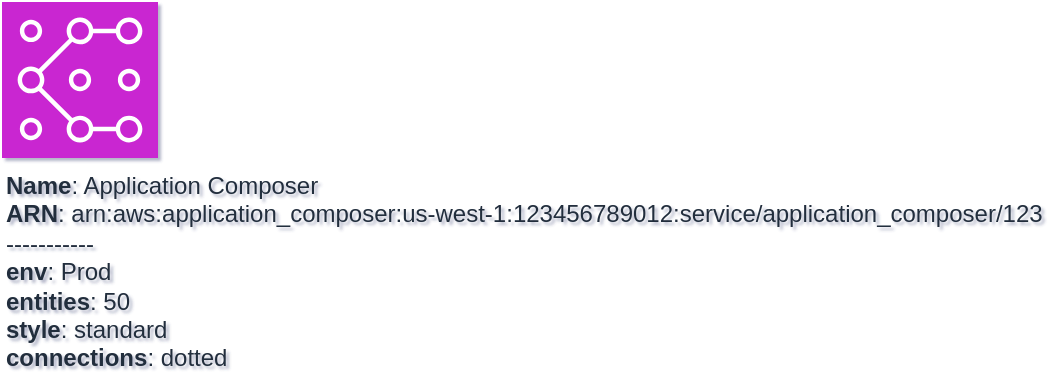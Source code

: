 <mxfile type="MultiCloud">
	<diagram id="diagram_1" name="AWS components">
		<mxGraphModel dx="1015" dy="661" grid="1" gridSize="10" guides="1" tooltips="1" connect="1" arrows="1" fold="1" page="1" pageScale="1" pageWidth="850" pageHeight="1100" math="0" shadow="1">
			<root>
				<mxCell id="0"/>
				<mxCell id="1" parent="0"/>
				<mxCell id="vertex:application_composer:arn:aws:application_composer:us-west-1:123456789012:service/application_composer/123" value="&lt;b&gt;Name&lt;/b&gt;: Application Composer&lt;BR&gt;&lt;b&gt;ARN&lt;/b&gt;: arn:aws:application_composer:us-west-1:123456789012:service/application_composer/123&lt;BR&gt;-----------&lt;BR&gt;&lt;b&gt;env&lt;/b&gt;: Prod&lt;BR&gt;&lt;b&gt;entities&lt;/b&gt;: 50&lt;BR&gt;&lt;b&gt;style&lt;/b&gt;: standard&lt;BR&gt;&lt;b&gt;connections&lt;/b&gt;: dotted" style="sketch=0;outlineConnect=0;fontColor=#232F3E;fillColor=#C925D1;strokeColor=#ffffff;dashed=0;verticalLabelPosition=bottom;verticalAlign=top;align=left;html=1;fontSize=12;fontStyle=0;aspect=fixed;shape=mxgraph.aws4.resourceIcon;resIcon=mxgraph.aws4.application_composer;" parent="1" vertex="1">
					<mxGeometry width="78" height="78" as="geometry"/>
				</mxCell>
			</root>
		</mxGraphModel>
	</diagram>
</mxfile>